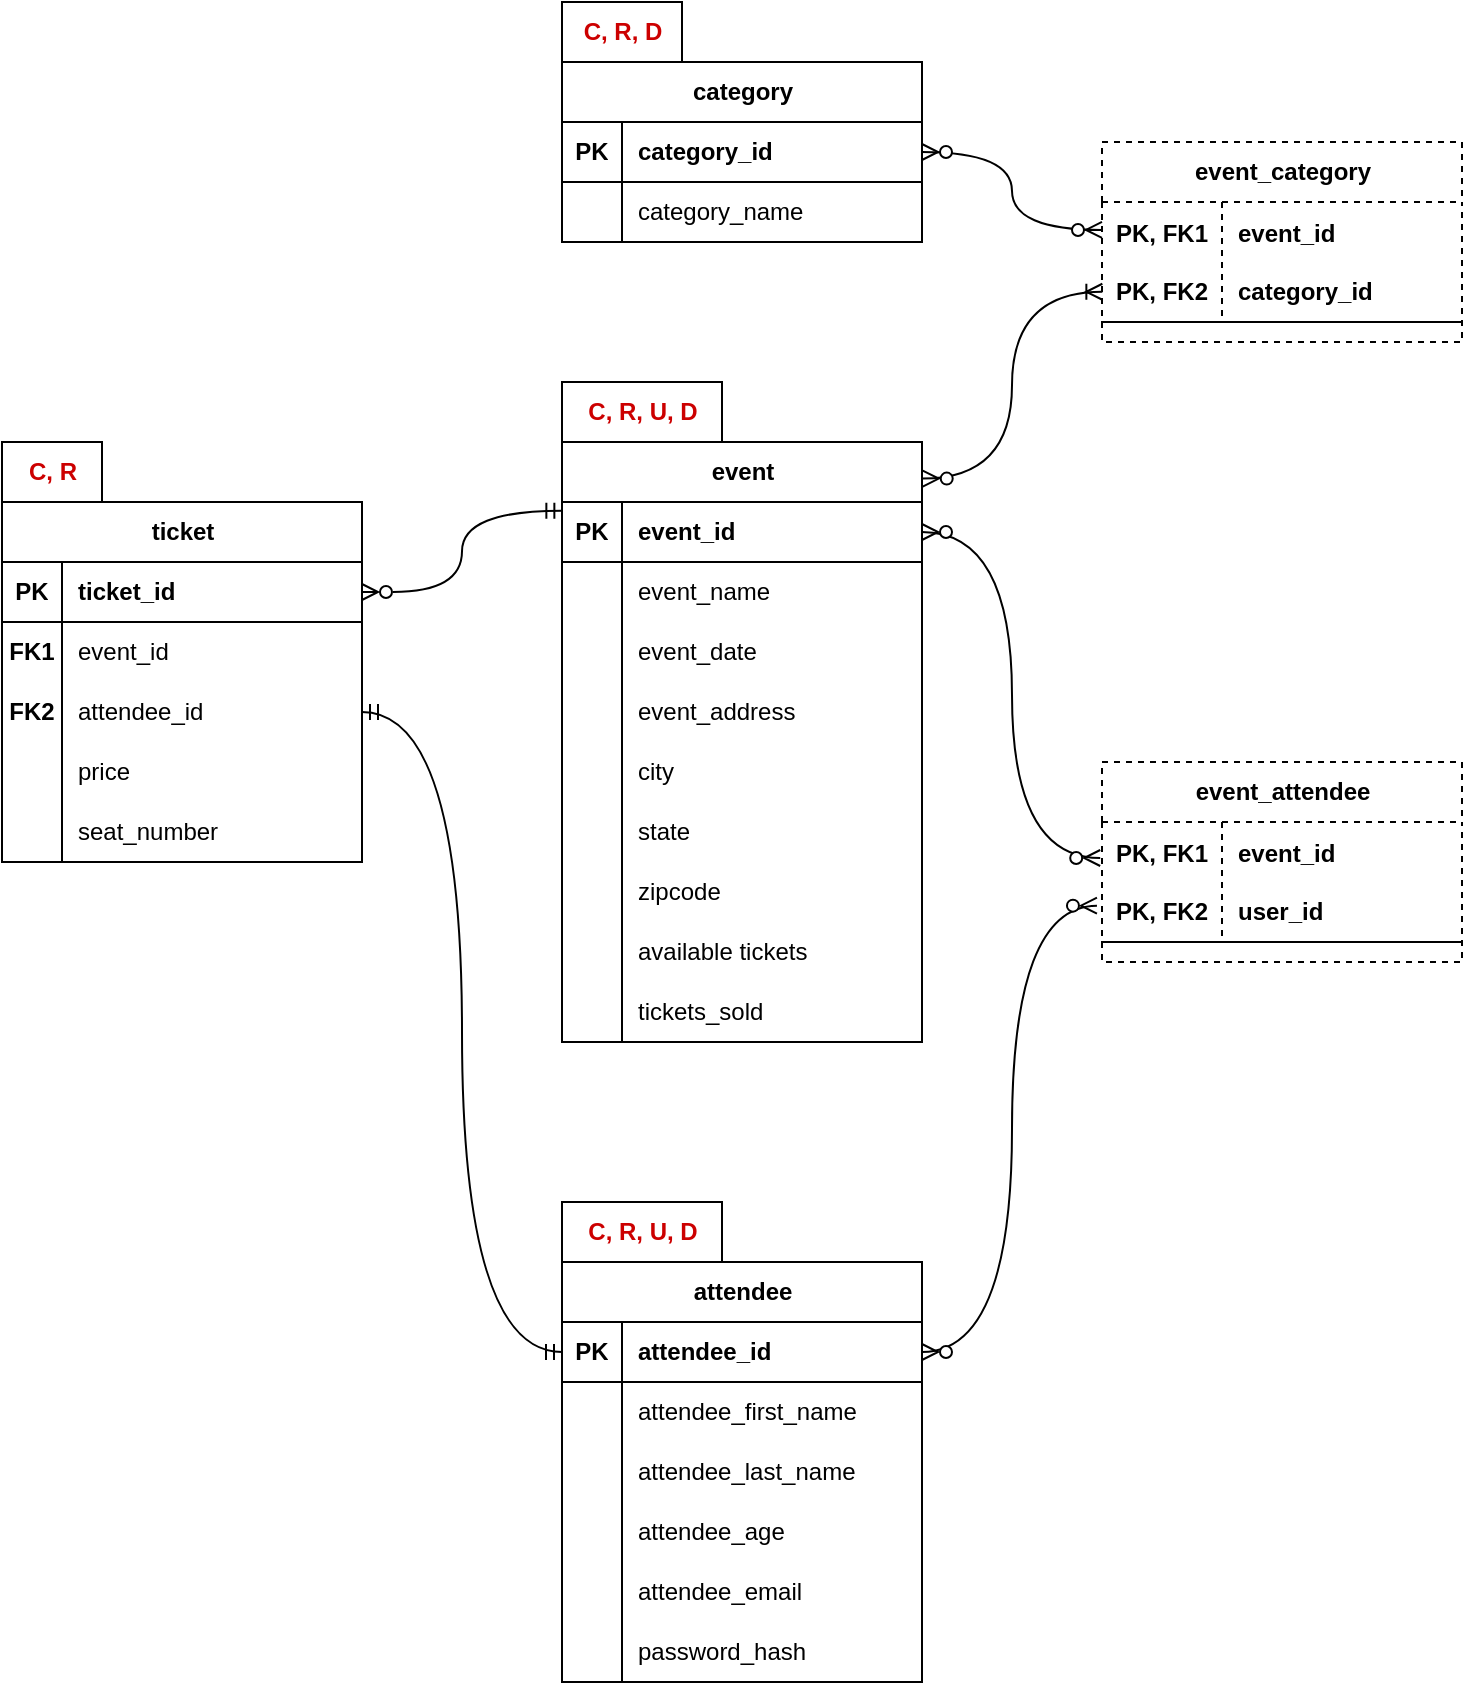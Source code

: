 <mxfile version="24.2.5" type="device">
  <diagram name="Page-1" id="_sUU2hOSWw0lNNko9wgR">
    <mxGraphModel dx="464" dy="392" grid="1" gridSize="10" guides="1" tooltips="1" connect="1" arrows="1" fold="1" page="1" pageScale="1" pageWidth="850" pageHeight="1100" math="0" shadow="0">
      <root>
        <mxCell id="0" />
        <mxCell id="1" parent="0" />
        <mxCell id="mpjZ_kRE_4n2Y4EayWiX-1" value="event" style="shape=table;startSize=30;container=1;collapsible=1;childLayout=tableLayout;fixedRows=1;rowLines=0;fontStyle=1;align=center;resizeLast=1;html=1;" parent="1" vertex="1">
          <mxGeometry x="360" y="270" width="180" height="300" as="geometry" />
        </mxCell>
        <mxCell id="mpjZ_kRE_4n2Y4EayWiX-2" value="" style="shape=tableRow;horizontal=0;startSize=0;swimlaneHead=0;swimlaneBody=0;fillColor=none;collapsible=0;dropTarget=0;points=[[0,0.5],[1,0.5]];portConstraint=eastwest;top=0;left=0;right=0;bottom=1;" parent="mpjZ_kRE_4n2Y4EayWiX-1" vertex="1">
          <mxGeometry y="30" width="180" height="30" as="geometry" />
        </mxCell>
        <mxCell id="mpjZ_kRE_4n2Y4EayWiX-3" value="PK" style="shape=partialRectangle;connectable=0;fillColor=none;top=0;left=0;bottom=0;right=0;fontStyle=1;overflow=hidden;whiteSpace=wrap;html=1;" parent="mpjZ_kRE_4n2Y4EayWiX-2" vertex="1">
          <mxGeometry width="30" height="30" as="geometry">
            <mxRectangle width="30" height="30" as="alternateBounds" />
          </mxGeometry>
        </mxCell>
        <mxCell id="mpjZ_kRE_4n2Y4EayWiX-4" value="event_id" style="shape=partialRectangle;connectable=0;fillColor=none;top=0;left=0;bottom=0;right=0;align=left;spacingLeft=6;fontStyle=1;overflow=hidden;whiteSpace=wrap;html=1;" parent="mpjZ_kRE_4n2Y4EayWiX-2" vertex="1">
          <mxGeometry x="30" width="150" height="30" as="geometry">
            <mxRectangle width="150" height="30" as="alternateBounds" />
          </mxGeometry>
        </mxCell>
        <mxCell id="mpjZ_kRE_4n2Y4EayWiX-5" value="" style="shape=tableRow;horizontal=0;startSize=0;swimlaneHead=0;swimlaneBody=0;fillColor=none;collapsible=0;dropTarget=0;points=[[0,0.5],[1,0.5]];portConstraint=eastwest;top=0;left=0;right=0;bottom=0;" parent="mpjZ_kRE_4n2Y4EayWiX-1" vertex="1">
          <mxGeometry y="60" width="180" height="30" as="geometry" />
        </mxCell>
        <mxCell id="mpjZ_kRE_4n2Y4EayWiX-6" value="" style="shape=partialRectangle;connectable=0;fillColor=none;top=0;left=0;bottom=0;right=0;editable=1;overflow=hidden;whiteSpace=wrap;html=1;" parent="mpjZ_kRE_4n2Y4EayWiX-5" vertex="1">
          <mxGeometry width="30" height="30" as="geometry">
            <mxRectangle width="30" height="30" as="alternateBounds" />
          </mxGeometry>
        </mxCell>
        <mxCell id="mpjZ_kRE_4n2Y4EayWiX-7" value="event_name" style="shape=partialRectangle;connectable=0;fillColor=none;top=0;left=0;bottom=0;right=0;align=left;spacingLeft=6;overflow=hidden;whiteSpace=wrap;html=1;" parent="mpjZ_kRE_4n2Y4EayWiX-5" vertex="1">
          <mxGeometry x="30" width="150" height="30" as="geometry">
            <mxRectangle width="150" height="30" as="alternateBounds" />
          </mxGeometry>
        </mxCell>
        <mxCell id="mpjZ_kRE_4n2Y4EayWiX-8" value="" style="shape=tableRow;horizontal=0;startSize=0;swimlaneHead=0;swimlaneBody=0;fillColor=none;collapsible=0;dropTarget=0;points=[[0,0.5],[1,0.5]];portConstraint=eastwest;top=0;left=0;right=0;bottom=0;" parent="mpjZ_kRE_4n2Y4EayWiX-1" vertex="1">
          <mxGeometry y="90" width="180" height="30" as="geometry" />
        </mxCell>
        <mxCell id="mpjZ_kRE_4n2Y4EayWiX-9" value="" style="shape=partialRectangle;connectable=0;fillColor=none;top=0;left=0;bottom=0;right=0;editable=1;overflow=hidden;whiteSpace=wrap;html=1;" parent="mpjZ_kRE_4n2Y4EayWiX-8" vertex="1">
          <mxGeometry width="30" height="30" as="geometry">
            <mxRectangle width="30" height="30" as="alternateBounds" />
          </mxGeometry>
        </mxCell>
        <mxCell id="mpjZ_kRE_4n2Y4EayWiX-10" value="event_date" style="shape=partialRectangle;connectable=0;fillColor=none;top=0;left=0;bottom=0;right=0;align=left;spacingLeft=6;overflow=hidden;whiteSpace=wrap;html=1;" parent="mpjZ_kRE_4n2Y4EayWiX-8" vertex="1">
          <mxGeometry x="30" width="150" height="30" as="geometry">
            <mxRectangle width="150" height="30" as="alternateBounds" />
          </mxGeometry>
        </mxCell>
        <mxCell id="mpjZ_kRE_4n2Y4EayWiX-11" value="" style="shape=tableRow;horizontal=0;startSize=0;swimlaneHead=0;swimlaneBody=0;fillColor=none;collapsible=0;dropTarget=0;points=[[0,0.5],[1,0.5]];portConstraint=eastwest;top=0;left=0;right=0;bottom=0;" parent="mpjZ_kRE_4n2Y4EayWiX-1" vertex="1">
          <mxGeometry y="120" width="180" height="30" as="geometry" />
        </mxCell>
        <mxCell id="mpjZ_kRE_4n2Y4EayWiX-12" value="" style="shape=partialRectangle;connectable=0;fillColor=none;top=0;left=0;bottom=0;right=0;editable=1;overflow=hidden;whiteSpace=wrap;html=1;" parent="mpjZ_kRE_4n2Y4EayWiX-11" vertex="1">
          <mxGeometry width="30" height="30" as="geometry">
            <mxRectangle width="30" height="30" as="alternateBounds" />
          </mxGeometry>
        </mxCell>
        <mxCell id="mpjZ_kRE_4n2Y4EayWiX-13" value="event_address" style="shape=partialRectangle;connectable=0;fillColor=none;top=0;left=0;bottom=0;right=0;align=left;spacingLeft=6;overflow=hidden;whiteSpace=wrap;html=1;" parent="mpjZ_kRE_4n2Y4EayWiX-11" vertex="1">
          <mxGeometry x="30" width="150" height="30" as="geometry">
            <mxRectangle width="150" height="30" as="alternateBounds" />
          </mxGeometry>
        </mxCell>
        <mxCell id="mpjZ_kRE_4n2Y4EayWiX-14" style="shape=tableRow;horizontal=0;startSize=0;swimlaneHead=0;swimlaneBody=0;fillColor=none;collapsible=0;dropTarget=0;points=[[0,0.5],[1,0.5]];portConstraint=eastwest;top=0;left=0;right=0;bottom=0;" parent="mpjZ_kRE_4n2Y4EayWiX-1" vertex="1">
          <mxGeometry y="150" width="180" height="30" as="geometry" />
        </mxCell>
        <mxCell id="mpjZ_kRE_4n2Y4EayWiX-15" style="shape=partialRectangle;connectable=0;fillColor=none;top=0;left=0;bottom=0;right=0;editable=1;overflow=hidden;whiteSpace=wrap;html=1;" parent="mpjZ_kRE_4n2Y4EayWiX-14" vertex="1">
          <mxGeometry width="30" height="30" as="geometry">
            <mxRectangle width="30" height="30" as="alternateBounds" />
          </mxGeometry>
        </mxCell>
        <mxCell id="mpjZ_kRE_4n2Y4EayWiX-16" value="city" style="shape=partialRectangle;connectable=0;fillColor=none;top=0;left=0;bottom=0;right=0;align=left;spacingLeft=6;overflow=hidden;whiteSpace=wrap;html=1;" parent="mpjZ_kRE_4n2Y4EayWiX-14" vertex="1">
          <mxGeometry x="30" width="150" height="30" as="geometry">
            <mxRectangle width="150" height="30" as="alternateBounds" />
          </mxGeometry>
        </mxCell>
        <mxCell id="mpjZ_kRE_4n2Y4EayWiX-17" style="shape=tableRow;horizontal=0;startSize=0;swimlaneHead=0;swimlaneBody=0;fillColor=none;collapsible=0;dropTarget=0;points=[[0,0.5],[1,0.5]];portConstraint=eastwest;top=0;left=0;right=0;bottom=0;" parent="mpjZ_kRE_4n2Y4EayWiX-1" vertex="1">
          <mxGeometry y="180" width="180" height="30" as="geometry" />
        </mxCell>
        <mxCell id="mpjZ_kRE_4n2Y4EayWiX-18" style="shape=partialRectangle;connectable=0;fillColor=none;top=0;left=0;bottom=0;right=0;editable=1;overflow=hidden;whiteSpace=wrap;html=1;" parent="mpjZ_kRE_4n2Y4EayWiX-17" vertex="1">
          <mxGeometry width="30" height="30" as="geometry">
            <mxRectangle width="30" height="30" as="alternateBounds" />
          </mxGeometry>
        </mxCell>
        <mxCell id="mpjZ_kRE_4n2Y4EayWiX-19" value="state" style="shape=partialRectangle;connectable=0;fillColor=none;top=0;left=0;bottom=0;right=0;align=left;spacingLeft=6;overflow=hidden;whiteSpace=wrap;html=1;" parent="mpjZ_kRE_4n2Y4EayWiX-17" vertex="1">
          <mxGeometry x="30" width="150" height="30" as="geometry">
            <mxRectangle width="150" height="30" as="alternateBounds" />
          </mxGeometry>
        </mxCell>
        <mxCell id="mpjZ_kRE_4n2Y4EayWiX-20" style="shape=tableRow;horizontal=0;startSize=0;swimlaneHead=0;swimlaneBody=0;fillColor=none;collapsible=0;dropTarget=0;points=[[0,0.5],[1,0.5]];portConstraint=eastwest;top=0;left=0;right=0;bottom=0;" parent="mpjZ_kRE_4n2Y4EayWiX-1" vertex="1">
          <mxGeometry y="210" width="180" height="30" as="geometry" />
        </mxCell>
        <mxCell id="mpjZ_kRE_4n2Y4EayWiX-21" style="shape=partialRectangle;connectable=0;fillColor=none;top=0;left=0;bottom=0;right=0;editable=1;overflow=hidden;whiteSpace=wrap;html=1;" parent="mpjZ_kRE_4n2Y4EayWiX-20" vertex="1">
          <mxGeometry width="30" height="30" as="geometry">
            <mxRectangle width="30" height="30" as="alternateBounds" />
          </mxGeometry>
        </mxCell>
        <mxCell id="mpjZ_kRE_4n2Y4EayWiX-22" value="zipcode" style="shape=partialRectangle;connectable=0;fillColor=none;top=0;left=0;bottom=0;right=0;align=left;spacingLeft=6;overflow=hidden;whiteSpace=wrap;html=1;" parent="mpjZ_kRE_4n2Y4EayWiX-20" vertex="1">
          <mxGeometry x="30" width="150" height="30" as="geometry">
            <mxRectangle width="150" height="30" as="alternateBounds" />
          </mxGeometry>
        </mxCell>
        <mxCell id="mpjZ_kRE_4n2Y4EayWiX-23" style="shape=tableRow;horizontal=0;startSize=0;swimlaneHead=0;swimlaneBody=0;fillColor=none;collapsible=0;dropTarget=0;points=[[0,0.5],[1,0.5]];portConstraint=eastwest;top=0;left=0;right=0;bottom=0;" parent="mpjZ_kRE_4n2Y4EayWiX-1" vertex="1">
          <mxGeometry y="240" width="180" height="30" as="geometry" />
        </mxCell>
        <mxCell id="mpjZ_kRE_4n2Y4EayWiX-24" style="shape=partialRectangle;connectable=0;fillColor=none;top=0;left=0;bottom=0;right=0;editable=1;overflow=hidden;whiteSpace=wrap;html=1;" parent="mpjZ_kRE_4n2Y4EayWiX-23" vertex="1">
          <mxGeometry width="30" height="30" as="geometry">
            <mxRectangle width="30" height="30" as="alternateBounds" />
          </mxGeometry>
        </mxCell>
        <mxCell id="mpjZ_kRE_4n2Y4EayWiX-25" value="available tickets" style="shape=partialRectangle;connectable=0;fillColor=none;top=0;left=0;bottom=0;right=0;align=left;spacingLeft=6;overflow=hidden;whiteSpace=wrap;html=1;" parent="mpjZ_kRE_4n2Y4EayWiX-23" vertex="1">
          <mxGeometry x="30" width="150" height="30" as="geometry">
            <mxRectangle width="150" height="30" as="alternateBounds" />
          </mxGeometry>
        </mxCell>
        <mxCell id="mpjZ_kRE_4n2Y4EayWiX-26" style="shape=tableRow;horizontal=0;startSize=0;swimlaneHead=0;swimlaneBody=0;fillColor=none;collapsible=0;dropTarget=0;points=[[0,0.5],[1,0.5]];portConstraint=eastwest;top=0;left=0;right=0;bottom=0;" parent="mpjZ_kRE_4n2Y4EayWiX-1" vertex="1">
          <mxGeometry y="270" width="180" height="30" as="geometry" />
        </mxCell>
        <mxCell id="mpjZ_kRE_4n2Y4EayWiX-27" style="shape=partialRectangle;connectable=0;fillColor=none;top=0;left=0;bottom=0;right=0;editable=1;overflow=hidden;whiteSpace=wrap;html=1;" parent="mpjZ_kRE_4n2Y4EayWiX-26" vertex="1">
          <mxGeometry width="30" height="30" as="geometry">
            <mxRectangle width="30" height="30" as="alternateBounds" />
          </mxGeometry>
        </mxCell>
        <mxCell id="mpjZ_kRE_4n2Y4EayWiX-28" value="tickets_sold" style="shape=partialRectangle;connectable=0;fillColor=none;top=0;left=0;bottom=0;right=0;align=left;spacingLeft=6;overflow=hidden;whiteSpace=wrap;html=1;" parent="mpjZ_kRE_4n2Y4EayWiX-26" vertex="1">
          <mxGeometry x="30" width="150" height="30" as="geometry">
            <mxRectangle width="150" height="30" as="alternateBounds" />
          </mxGeometry>
        </mxCell>
        <mxCell id="mpjZ_kRE_4n2Y4EayWiX-29" value="attendee" style="shape=table;startSize=30;container=1;collapsible=1;childLayout=tableLayout;fixedRows=1;rowLines=0;fontStyle=1;align=center;resizeLast=1;html=1;" parent="1" vertex="1">
          <mxGeometry x="360" y="680" width="180" height="210" as="geometry" />
        </mxCell>
        <mxCell id="mpjZ_kRE_4n2Y4EayWiX-30" value="" style="shape=tableRow;horizontal=0;startSize=0;swimlaneHead=0;swimlaneBody=0;fillColor=none;collapsible=0;dropTarget=0;points=[[0,0.5],[1,0.5]];portConstraint=eastwest;top=0;left=0;right=0;bottom=1;" parent="mpjZ_kRE_4n2Y4EayWiX-29" vertex="1">
          <mxGeometry y="30" width="180" height="30" as="geometry" />
        </mxCell>
        <mxCell id="mpjZ_kRE_4n2Y4EayWiX-31" value="PK" style="shape=partialRectangle;connectable=0;fillColor=none;top=0;left=0;bottom=0;right=0;fontStyle=1;overflow=hidden;whiteSpace=wrap;html=1;" parent="mpjZ_kRE_4n2Y4EayWiX-30" vertex="1">
          <mxGeometry width="30" height="30" as="geometry">
            <mxRectangle width="30" height="30" as="alternateBounds" />
          </mxGeometry>
        </mxCell>
        <mxCell id="mpjZ_kRE_4n2Y4EayWiX-32" value="attendee_id" style="shape=partialRectangle;connectable=0;fillColor=none;top=0;left=0;bottom=0;right=0;align=left;spacingLeft=6;fontStyle=1;overflow=hidden;whiteSpace=wrap;html=1;" parent="mpjZ_kRE_4n2Y4EayWiX-30" vertex="1">
          <mxGeometry x="30" width="150" height="30" as="geometry">
            <mxRectangle width="150" height="30" as="alternateBounds" />
          </mxGeometry>
        </mxCell>
        <mxCell id="mpjZ_kRE_4n2Y4EayWiX-33" value="" style="shape=tableRow;horizontal=0;startSize=0;swimlaneHead=0;swimlaneBody=0;fillColor=none;collapsible=0;dropTarget=0;points=[[0,0.5],[1,0.5]];portConstraint=eastwest;top=0;left=0;right=0;bottom=0;" parent="mpjZ_kRE_4n2Y4EayWiX-29" vertex="1">
          <mxGeometry y="60" width="180" height="30" as="geometry" />
        </mxCell>
        <mxCell id="mpjZ_kRE_4n2Y4EayWiX-34" value="" style="shape=partialRectangle;connectable=0;fillColor=none;top=0;left=0;bottom=0;right=0;editable=1;overflow=hidden;whiteSpace=wrap;html=1;" parent="mpjZ_kRE_4n2Y4EayWiX-33" vertex="1">
          <mxGeometry width="30" height="30" as="geometry">
            <mxRectangle width="30" height="30" as="alternateBounds" />
          </mxGeometry>
        </mxCell>
        <mxCell id="mpjZ_kRE_4n2Y4EayWiX-35" value="attendee_first_name" style="shape=partialRectangle;connectable=0;fillColor=none;top=0;left=0;bottom=0;right=0;align=left;spacingLeft=6;overflow=hidden;whiteSpace=wrap;html=1;" parent="mpjZ_kRE_4n2Y4EayWiX-33" vertex="1">
          <mxGeometry x="30" width="150" height="30" as="geometry">
            <mxRectangle width="150" height="30" as="alternateBounds" />
          </mxGeometry>
        </mxCell>
        <mxCell id="mpjZ_kRE_4n2Y4EayWiX-36" value="" style="shape=tableRow;horizontal=0;startSize=0;swimlaneHead=0;swimlaneBody=0;fillColor=none;collapsible=0;dropTarget=0;points=[[0,0.5],[1,0.5]];portConstraint=eastwest;top=0;left=0;right=0;bottom=0;" parent="mpjZ_kRE_4n2Y4EayWiX-29" vertex="1">
          <mxGeometry y="90" width="180" height="30" as="geometry" />
        </mxCell>
        <mxCell id="mpjZ_kRE_4n2Y4EayWiX-37" value="" style="shape=partialRectangle;connectable=0;fillColor=none;top=0;left=0;bottom=0;right=0;editable=1;overflow=hidden;whiteSpace=wrap;html=1;" parent="mpjZ_kRE_4n2Y4EayWiX-36" vertex="1">
          <mxGeometry width="30" height="30" as="geometry">
            <mxRectangle width="30" height="30" as="alternateBounds" />
          </mxGeometry>
        </mxCell>
        <mxCell id="mpjZ_kRE_4n2Y4EayWiX-38" value="attendee_last_name" style="shape=partialRectangle;connectable=0;fillColor=none;top=0;left=0;bottom=0;right=0;align=left;spacingLeft=6;overflow=hidden;whiteSpace=wrap;html=1;" parent="mpjZ_kRE_4n2Y4EayWiX-36" vertex="1">
          <mxGeometry x="30" width="150" height="30" as="geometry">
            <mxRectangle width="150" height="30" as="alternateBounds" />
          </mxGeometry>
        </mxCell>
        <mxCell id="mpjZ_kRE_4n2Y4EayWiX-39" value="" style="shape=tableRow;horizontal=0;startSize=0;swimlaneHead=0;swimlaneBody=0;fillColor=none;collapsible=0;dropTarget=0;points=[[0,0.5],[1,0.5]];portConstraint=eastwest;top=0;left=0;right=0;bottom=0;" parent="mpjZ_kRE_4n2Y4EayWiX-29" vertex="1">
          <mxGeometry y="120" width="180" height="30" as="geometry" />
        </mxCell>
        <mxCell id="mpjZ_kRE_4n2Y4EayWiX-40" value="" style="shape=partialRectangle;connectable=0;fillColor=none;top=0;left=0;bottom=0;right=0;editable=1;overflow=hidden;whiteSpace=wrap;html=1;" parent="mpjZ_kRE_4n2Y4EayWiX-39" vertex="1">
          <mxGeometry width="30" height="30" as="geometry">
            <mxRectangle width="30" height="30" as="alternateBounds" />
          </mxGeometry>
        </mxCell>
        <mxCell id="mpjZ_kRE_4n2Y4EayWiX-41" value="attendee_age" style="shape=partialRectangle;connectable=0;fillColor=none;top=0;left=0;bottom=0;right=0;align=left;spacingLeft=6;overflow=hidden;whiteSpace=wrap;html=1;" parent="mpjZ_kRE_4n2Y4EayWiX-39" vertex="1">
          <mxGeometry x="30" width="150" height="30" as="geometry">
            <mxRectangle width="150" height="30" as="alternateBounds" />
          </mxGeometry>
        </mxCell>
        <mxCell id="mpjZ_kRE_4n2Y4EayWiX-42" value="" style="shape=tableRow;horizontal=0;startSize=0;swimlaneHead=0;swimlaneBody=0;fillColor=none;collapsible=0;dropTarget=0;points=[[0,0.5],[1,0.5]];portConstraint=eastwest;top=0;left=0;right=0;bottom=0;" parent="mpjZ_kRE_4n2Y4EayWiX-29" vertex="1">
          <mxGeometry y="150" width="180" height="30" as="geometry" />
        </mxCell>
        <mxCell id="mpjZ_kRE_4n2Y4EayWiX-43" value="" style="shape=partialRectangle;connectable=0;fillColor=none;top=0;left=0;bottom=0;right=0;editable=1;overflow=hidden;whiteSpace=wrap;html=1;" parent="mpjZ_kRE_4n2Y4EayWiX-42" vertex="1">
          <mxGeometry width="30" height="30" as="geometry">
            <mxRectangle width="30" height="30" as="alternateBounds" />
          </mxGeometry>
        </mxCell>
        <mxCell id="mpjZ_kRE_4n2Y4EayWiX-44" value="attendee_email" style="shape=partialRectangle;connectable=0;fillColor=none;top=0;left=0;bottom=0;right=0;align=left;spacingLeft=6;overflow=hidden;whiteSpace=wrap;html=1;" parent="mpjZ_kRE_4n2Y4EayWiX-42" vertex="1">
          <mxGeometry x="30" width="150" height="30" as="geometry">
            <mxRectangle width="150" height="30" as="alternateBounds" />
          </mxGeometry>
        </mxCell>
        <mxCell id="mpjZ_kRE_4n2Y4EayWiX-45" style="shape=tableRow;horizontal=0;startSize=0;swimlaneHead=0;swimlaneBody=0;fillColor=none;collapsible=0;dropTarget=0;points=[[0,0.5],[1,0.5]];portConstraint=eastwest;top=0;left=0;right=0;bottom=0;" parent="mpjZ_kRE_4n2Y4EayWiX-29" vertex="1">
          <mxGeometry y="180" width="180" height="30" as="geometry" />
        </mxCell>
        <mxCell id="mpjZ_kRE_4n2Y4EayWiX-46" style="shape=partialRectangle;connectable=0;fillColor=none;top=0;left=0;bottom=0;right=0;editable=1;overflow=hidden;whiteSpace=wrap;html=1;" parent="mpjZ_kRE_4n2Y4EayWiX-45" vertex="1">
          <mxGeometry width="30" height="30" as="geometry">
            <mxRectangle width="30" height="30" as="alternateBounds" />
          </mxGeometry>
        </mxCell>
        <mxCell id="mpjZ_kRE_4n2Y4EayWiX-47" value="password_hash" style="shape=partialRectangle;connectable=0;fillColor=none;top=0;left=0;bottom=0;right=0;align=left;spacingLeft=6;overflow=hidden;whiteSpace=wrap;html=1;" parent="mpjZ_kRE_4n2Y4EayWiX-45" vertex="1">
          <mxGeometry x="30" width="150" height="30" as="geometry">
            <mxRectangle width="150" height="30" as="alternateBounds" />
          </mxGeometry>
        </mxCell>
        <mxCell id="mpjZ_kRE_4n2Y4EayWiX-48" value="ticket" style="shape=table;startSize=30;container=1;collapsible=1;childLayout=tableLayout;fixedRows=1;rowLines=0;fontStyle=1;align=center;resizeLast=1;html=1;" parent="1" vertex="1">
          <mxGeometry x="80" y="300" width="180" height="180" as="geometry" />
        </mxCell>
        <mxCell id="mpjZ_kRE_4n2Y4EayWiX-49" value="" style="shape=tableRow;horizontal=0;startSize=0;swimlaneHead=0;swimlaneBody=0;fillColor=none;collapsible=0;dropTarget=0;points=[[0,0.5],[1,0.5]];portConstraint=eastwest;top=0;left=0;right=0;bottom=1;" parent="mpjZ_kRE_4n2Y4EayWiX-48" vertex="1">
          <mxGeometry y="30" width="180" height="30" as="geometry" />
        </mxCell>
        <mxCell id="mpjZ_kRE_4n2Y4EayWiX-50" value="PK" style="shape=partialRectangle;connectable=0;fillColor=none;top=0;left=0;bottom=0;right=0;fontStyle=1;overflow=hidden;whiteSpace=wrap;html=1;" parent="mpjZ_kRE_4n2Y4EayWiX-49" vertex="1">
          <mxGeometry width="30" height="30" as="geometry">
            <mxRectangle width="30" height="30" as="alternateBounds" />
          </mxGeometry>
        </mxCell>
        <mxCell id="mpjZ_kRE_4n2Y4EayWiX-51" value="ticket_id" style="shape=partialRectangle;connectable=0;fillColor=none;top=0;left=0;bottom=0;right=0;align=left;spacingLeft=6;fontStyle=1;overflow=hidden;whiteSpace=wrap;html=1;" parent="mpjZ_kRE_4n2Y4EayWiX-49" vertex="1">
          <mxGeometry x="30" width="150" height="30" as="geometry">
            <mxRectangle width="150" height="30" as="alternateBounds" />
          </mxGeometry>
        </mxCell>
        <mxCell id="mpjZ_kRE_4n2Y4EayWiX-52" value="" style="shape=tableRow;horizontal=0;startSize=0;swimlaneHead=0;swimlaneBody=0;fillColor=none;collapsible=0;dropTarget=0;points=[[0,0.5],[1,0.5]];portConstraint=eastwest;top=0;left=0;right=0;bottom=0;" parent="mpjZ_kRE_4n2Y4EayWiX-48" vertex="1">
          <mxGeometry y="60" width="180" height="30" as="geometry" />
        </mxCell>
        <mxCell id="mpjZ_kRE_4n2Y4EayWiX-53" value="&lt;b&gt;FK1&lt;/b&gt;" style="shape=partialRectangle;connectable=0;fillColor=none;top=0;left=0;bottom=0;right=0;editable=1;overflow=hidden;whiteSpace=wrap;html=1;" parent="mpjZ_kRE_4n2Y4EayWiX-52" vertex="1">
          <mxGeometry width="30" height="30" as="geometry">
            <mxRectangle width="30" height="30" as="alternateBounds" />
          </mxGeometry>
        </mxCell>
        <mxCell id="mpjZ_kRE_4n2Y4EayWiX-54" value="event_id" style="shape=partialRectangle;connectable=0;fillColor=none;top=0;left=0;bottom=0;right=0;align=left;spacingLeft=6;overflow=hidden;whiteSpace=wrap;html=1;" parent="mpjZ_kRE_4n2Y4EayWiX-52" vertex="1">
          <mxGeometry x="30" width="150" height="30" as="geometry">
            <mxRectangle width="150" height="30" as="alternateBounds" />
          </mxGeometry>
        </mxCell>
        <mxCell id="mpjZ_kRE_4n2Y4EayWiX-55" value="" style="shape=tableRow;horizontal=0;startSize=0;swimlaneHead=0;swimlaneBody=0;fillColor=none;collapsible=0;dropTarget=0;points=[[0,0.5],[1,0.5]];portConstraint=eastwest;top=0;left=0;right=0;bottom=0;" parent="mpjZ_kRE_4n2Y4EayWiX-48" vertex="1">
          <mxGeometry y="90" width="180" height="30" as="geometry" />
        </mxCell>
        <mxCell id="mpjZ_kRE_4n2Y4EayWiX-56" value="&lt;b&gt;FK2&lt;/b&gt;" style="shape=partialRectangle;connectable=0;fillColor=none;top=0;left=0;bottom=0;right=0;editable=1;overflow=hidden;whiteSpace=wrap;html=1;" parent="mpjZ_kRE_4n2Y4EayWiX-55" vertex="1">
          <mxGeometry width="30" height="30" as="geometry">
            <mxRectangle width="30" height="30" as="alternateBounds" />
          </mxGeometry>
        </mxCell>
        <mxCell id="mpjZ_kRE_4n2Y4EayWiX-57" value="attendee_id" style="shape=partialRectangle;connectable=0;fillColor=none;top=0;left=0;bottom=0;right=0;align=left;spacingLeft=6;overflow=hidden;whiteSpace=wrap;html=1;" parent="mpjZ_kRE_4n2Y4EayWiX-55" vertex="1">
          <mxGeometry x="30" width="150" height="30" as="geometry">
            <mxRectangle width="150" height="30" as="alternateBounds" />
          </mxGeometry>
        </mxCell>
        <mxCell id="mpjZ_kRE_4n2Y4EayWiX-58" style="shape=tableRow;horizontal=0;startSize=0;swimlaneHead=0;swimlaneBody=0;fillColor=none;collapsible=0;dropTarget=0;points=[[0,0.5],[1,0.5]];portConstraint=eastwest;top=0;left=0;right=0;bottom=0;" parent="mpjZ_kRE_4n2Y4EayWiX-48" vertex="1">
          <mxGeometry y="120" width="180" height="30" as="geometry" />
        </mxCell>
        <mxCell id="mpjZ_kRE_4n2Y4EayWiX-59" style="shape=partialRectangle;connectable=0;fillColor=none;top=0;left=0;bottom=0;right=0;editable=1;overflow=hidden;whiteSpace=wrap;html=1;" parent="mpjZ_kRE_4n2Y4EayWiX-58" vertex="1">
          <mxGeometry width="30" height="30" as="geometry">
            <mxRectangle width="30" height="30" as="alternateBounds" />
          </mxGeometry>
        </mxCell>
        <mxCell id="mpjZ_kRE_4n2Y4EayWiX-60" value="price" style="shape=partialRectangle;connectable=0;fillColor=none;top=0;left=0;bottom=0;right=0;align=left;spacingLeft=6;overflow=hidden;whiteSpace=wrap;html=1;" parent="mpjZ_kRE_4n2Y4EayWiX-58" vertex="1">
          <mxGeometry x="30" width="150" height="30" as="geometry">
            <mxRectangle width="150" height="30" as="alternateBounds" />
          </mxGeometry>
        </mxCell>
        <mxCell id="mpjZ_kRE_4n2Y4EayWiX-61" style="shape=tableRow;horizontal=0;startSize=0;swimlaneHead=0;swimlaneBody=0;fillColor=none;collapsible=0;dropTarget=0;points=[[0,0.5],[1,0.5]];portConstraint=eastwest;top=0;left=0;right=0;bottom=0;" parent="mpjZ_kRE_4n2Y4EayWiX-48" vertex="1">
          <mxGeometry y="150" width="180" height="30" as="geometry" />
        </mxCell>
        <mxCell id="mpjZ_kRE_4n2Y4EayWiX-62" style="shape=partialRectangle;connectable=0;fillColor=none;top=0;left=0;bottom=0;right=0;editable=1;overflow=hidden;whiteSpace=wrap;html=1;" parent="mpjZ_kRE_4n2Y4EayWiX-61" vertex="1">
          <mxGeometry width="30" height="30" as="geometry">
            <mxRectangle width="30" height="30" as="alternateBounds" />
          </mxGeometry>
        </mxCell>
        <mxCell id="mpjZ_kRE_4n2Y4EayWiX-63" value="seat_number" style="shape=partialRectangle;connectable=0;fillColor=none;top=0;left=0;bottom=0;right=0;align=left;spacingLeft=6;overflow=hidden;whiteSpace=wrap;html=1;" parent="mpjZ_kRE_4n2Y4EayWiX-61" vertex="1">
          <mxGeometry x="30" width="150" height="30" as="geometry">
            <mxRectangle width="150" height="30" as="alternateBounds" />
          </mxGeometry>
        </mxCell>
        <mxCell id="mpjZ_kRE_4n2Y4EayWiX-64" value="event_attendee" style="shape=table;startSize=30;container=1;collapsible=1;childLayout=tableLayout;fixedRows=1;rowLines=0;fontStyle=1;align=center;resizeLast=1;html=1;dashed=1;" parent="1" vertex="1">
          <mxGeometry x="630" y="430" width="180" height="100" as="geometry" />
        </mxCell>
        <mxCell id="mpjZ_kRE_4n2Y4EayWiX-65" value="" style="shape=tableRow;horizontal=0;startSize=0;swimlaneHead=0;swimlaneBody=0;fillColor=none;collapsible=0;dropTarget=0;points=[[0,0.5],[1,0.5]];portConstraint=eastwest;top=0;left=0;right=0;bottom=1;" parent="mpjZ_kRE_4n2Y4EayWiX-64" vertex="1">
          <mxGeometry y="30" width="180" height="60" as="geometry" />
        </mxCell>
        <mxCell id="mpjZ_kRE_4n2Y4EayWiX-66" value="PK, FK1&lt;div&gt;&lt;br&gt;&lt;/div&gt;&lt;div&gt;PK, FK2&lt;/div&gt;" style="shape=partialRectangle;connectable=0;fillColor=none;top=0;left=0;bottom=0;right=0;fontStyle=1;overflow=hidden;whiteSpace=wrap;html=1;" parent="mpjZ_kRE_4n2Y4EayWiX-65" vertex="1">
          <mxGeometry width="60" height="60" as="geometry">
            <mxRectangle width="60" height="60" as="alternateBounds" />
          </mxGeometry>
        </mxCell>
        <mxCell id="mpjZ_kRE_4n2Y4EayWiX-67" value="event_id&lt;div&gt;&lt;br&gt;&lt;/div&gt;&lt;div&gt;user_id&lt;/div&gt;" style="shape=partialRectangle;connectable=0;fillColor=none;top=0;left=0;bottom=0;right=0;align=left;spacingLeft=6;fontStyle=1;overflow=hidden;whiteSpace=wrap;html=1;" parent="mpjZ_kRE_4n2Y4EayWiX-65" vertex="1">
          <mxGeometry x="60" width="120" height="60" as="geometry">
            <mxRectangle width="120" height="60" as="alternateBounds" />
          </mxGeometry>
        </mxCell>
        <mxCell id="mpjZ_kRE_4n2Y4EayWiX-68" value="" style="edgeStyle=orthogonalEdgeStyle;fontSize=12;html=1;endArrow=ERmandOne;startArrow=ERzeroToMany;rounded=0;exitX=1;exitY=0.5;exitDx=0;exitDy=0;entryX=0.001;entryY=0.144;entryDx=0;entryDy=0;curved=1;entryPerimeter=0;startFill=0;endFill=0;" parent="1" source="mpjZ_kRE_4n2Y4EayWiX-49" target="mpjZ_kRE_4n2Y4EayWiX-2" edge="1">
          <mxGeometry width="100" height="100" relative="1" as="geometry">
            <mxPoint x="360" y="390" as="sourcePoint" />
            <mxPoint x="460" y="290" as="targetPoint" />
          </mxGeometry>
        </mxCell>
        <mxCell id="mpjZ_kRE_4n2Y4EayWiX-69" value="" style="edgeStyle=orthogonalEdgeStyle;fontSize=12;html=1;endArrow=ERzeroToMany;endFill=1;startArrow=ERzeroToMany;rounded=0;exitX=1;exitY=0.5;exitDx=0;exitDy=0;entryX=-0.005;entryY=0.3;entryDx=0;entryDy=0;entryPerimeter=0;curved=1;" parent="1" source="mpjZ_kRE_4n2Y4EayWiX-2" target="mpjZ_kRE_4n2Y4EayWiX-65" edge="1">
          <mxGeometry width="100" height="100" relative="1" as="geometry">
            <mxPoint x="530" y="460" as="sourcePoint" />
            <mxPoint x="630" y="360" as="targetPoint" />
          </mxGeometry>
        </mxCell>
        <mxCell id="mpjZ_kRE_4n2Y4EayWiX-70" value="" style="edgeStyle=orthogonalEdgeStyle;fontSize=12;html=1;endArrow=ERzeroToMany;endFill=1;startArrow=ERzeroToMany;rounded=0;entryX=-0.014;entryY=0.697;entryDx=0;entryDy=0;entryPerimeter=0;exitX=1;exitY=0.5;exitDx=0;exitDy=0;curved=1;" parent="1" source="mpjZ_kRE_4n2Y4EayWiX-30" target="mpjZ_kRE_4n2Y4EayWiX-65" edge="1">
          <mxGeometry width="100" height="100" relative="1" as="geometry">
            <mxPoint x="530" y="460" as="sourcePoint" />
            <mxPoint x="630" y="360" as="targetPoint" />
          </mxGeometry>
        </mxCell>
        <mxCell id="mpjZ_kRE_4n2Y4EayWiX-71" value="category" style="shape=table;startSize=30;container=1;collapsible=1;childLayout=tableLayout;fixedRows=1;rowLines=0;fontStyle=1;align=center;resizeLast=1;html=1;" parent="1" vertex="1">
          <mxGeometry x="360" y="80" width="180" height="90" as="geometry" />
        </mxCell>
        <mxCell id="mpjZ_kRE_4n2Y4EayWiX-72" value="" style="shape=tableRow;horizontal=0;startSize=0;swimlaneHead=0;swimlaneBody=0;fillColor=none;collapsible=0;dropTarget=0;points=[[0,0.5],[1,0.5]];portConstraint=eastwest;top=0;left=0;right=0;bottom=1;" parent="mpjZ_kRE_4n2Y4EayWiX-71" vertex="1">
          <mxGeometry y="30" width="180" height="30" as="geometry" />
        </mxCell>
        <mxCell id="mpjZ_kRE_4n2Y4EayWiX-73" value="PK" style="shape=partialRectangle;connectable=0;fillColor=none;top=0;left=0;bottom=0;right=0;fontStyle=1;overflow=hidden;whiteSpace=wrap;html=1;" parent="mpjZ_kRE_4n2Y4EayWiX-72" vertex="1">
          <mxGeometry width="30" height="30" as="geometry">
            <mxRectangle width="30" height="30" as="alternateBounds" />
          </mxGeometry>
        </mxCell>
        <mxCell id="mpjZ_kRE_4n2Y4EayWiX-74" value="category_id" style="shape=partialRectangle;connectable=0;fillColor=none;top=0;left=0;bottom=0;right=0;align=left;spacingLeft=6;fontStyle=1;overflow=hidden;whiteSpace=wrap;html=1;" parent="mpjZ_kRE_4n2Y4EayWiX-72" vertex="1">
          <mxGeometry x="30" width="150" height="30" as="geometry">
            <mxRectangle width="150" height="30" as="alternateBounds" />
          </mxGeometry>
        </mxCell>
        <mxCell id="mpjZ_kRE_4n2Y4EayWiX-75" value="" style="shape=tableRow;horizontal=0;startSize=0;swimlaneHead=0;swimlaneBody=0;fillColor=none;collapsible=0;dropTarget=0;points=[[0,0.5],[1,0.5]];portConstraint=eastwest;top=0;left=0;right=0;bottom=0;" parent="mpjZ_kRE_4n2Y4EayWiX-71" vertex="1">
          <mxGeometry y="60" width="180" height="30" as="geometry" />
        </mxCell>
        <mxCell id="mpjZ_kRE_4n2Y4EayWiX-76" value="" style="shape=partialRectangle;connectable=0;fillColor=none;top=0;left=0;bottom=0;right=0;editable=1;overflow=hidden;whiteSpace=wrap;html=1;" parent="mpjZ_kRE_4n2Y4EayWiX-75" vertex="1">
          <mxGeometry width="30" height="30" as="geometry">
            <mxRectangle width="30" height="30" as="alternateBounds" />
          </mxGeometry>
        </mxCell>
        <mxCell id="mpjZ_kRE_4n2Y4EayWiX-77" value="category_name" style="shape=partialRectangle;connectable=0;fillColor=none;top=0;left=0;bottom=0;right=0;align=left;spacingLeft=6;overflow=hidden;whiteSpace=wrap;html=1;" parent="mpjZ_kRE_4n2Y4EayWiX-75" vertex="1">
          <mxGeometry x="30" width="150" height="30" as="geometry">
            <mxRectangle width="150" height="30" as="alternateBounds" />
          </mxGeometry>
        </mxCell>
        <mxCell id="mpjZ_kRE_4n2Y4EayWiX-78" value="event_category" style="shape=table;startSize=30;container=1;collapsible=1;childLayout=tableLayout;fixedRows=1;rowLines=0;fontStyle=1;align=center;resizeLast=1;html=1;dashed=1;" parent="1" vertex="1">
          <mxGeometry x="630" y="120" width="180" height="100" as="geometry" />
        </mxCell>
        <mxCell id="mpjZ_kRE_4n2Y4EayWiX-79" value="" style="shape=tableRow;horizontal=0;startSize=0;swimlaneHead=0;swimlaneBody=0;fillColor=none;collapsible=0;dropTarget=0;points=[[0,0.5],[1,0.5]];portConstraint=eastwest;top=0;left=0;right=0;bottom=1;" parent="mpjZ_kRE_4n2Y4EayWiX-78" vertex="1">
          <mxGeometry y="30" width="180" height="60" as="geometry" />
        </mxCell>
        <mxCell id="mpjZ_kRE_4n2Y4EayWiX-80" value="PK, FK1&lt;div&gt;&lt;br&gt;&lt;/div&gt;&lt;div&gt;PK, FK2&lt;/div&gt;" style="shape=partialRectangle;connectable=0;fillColor=none;top=0;left=0;bottom=0;right=0;fontStyle=1;overflow=hidden;whiteSpace=wrap;html=1;" parent="mpjZ_kRE_4n2Y4EayWiX-79" vertex="1">
          <mxGeometry width="60" height="60" as="geometry">
            <mxRectangle width="60" height="60" as="alternateBounds" />
          </mxGeometry>
        </mxCell>
        <mxCell id="mpjZ_kRE_4n2Y4EayWiX-81" value="event_id&lt;div&gt;&lt;br&gt;&lt;/div&gt;&lt;div&gt;category_id&lt;/div&gt;" style="shape=partialRectangle;connectable=0;fillColor=none;top=0;left=0;bottom=0;right=0;align=left;spacingLeft=6;fontStyle=1;overflow=hidden;whiteSpace=wrap;html=1;" parent="mpjZ_kRE_4n2Y4EayWiX-79" vertex="1">
          <mxGeometry x="60" width="120" height="60" as="geometry">
            <mxRectangle width="120" height="60" as="alternateBounds" />
          </mxGeometry>
        </mxCell>
        <mxCell id="mpjZ_kRE_4n2Y4EayWiX-82" value="" style="edgeStyle=orthogonalEdgeStyle;fontSize=12;html=1;endArrow=ERzeroToMany;endFill=1;startArrow=ERzeroToMany;rounded=0;exitX=1;exitY=0.5;exitDx=0;exitDy=0;entryX=0;entryY=0.233;entryDx=0;entryDy=0;entryPerimeter=0;curved=1;" parent="1" source="mpjZ_kRE_4n2Y4EayWiX-72" target="mpjZ_kRE_4n2Y4EayWiX-79" edge="1">
          <mxGeometry width="100" height="100" relative="1" as="geometry">
            <mxPoint x="540" y="290" as="sourcePoint" />
            <mxPoint x="640" y="190" as="targetPoint" />
          </mxGeometry>
        </mxCell>
        <mxCell id="mpjZ_kRE_4n2Y4EayWiX-83" value="" style="edgeStyle=orthogonalEdgeStyle;fontSize=12;html=1;endArrow=ERoneToMany;startArrow=ERzeroToMany;rounded=0;exitX=1.002;exitY=0.061;exitDx=0;exitDy=0;exitPerimeter=0;entryX=0.001;entryY=0.748;entryDx=0;entryDy=0;entryPerimeter=0;curved=1;" parent="1" source="mpjZ_kRE_4n2Y4EayWiX-1" target="mpjZ_kRE_4n2Y4EayWiX-79" edge="1">
          <mxGeometry width="100" height="100" relative="1" as="geometry">
            <mxPoint x="570" y="300" as="sourcePoint" />
            <mxPoint x="670" y="200" as="targetPoint" />
          </mxGeometry>
        </mxCell>
        <mxCell id="mpjZ_kRE_4n2Y4EayWiX-106" value="" style="edgeStyle=orthogonalEdgeStyle;fontSize=12;html=1;endArrow=ERmandOne;startArrow=ERmandOne;rounded=0;exitX=1;exitY=0.5;exitDx=0;exitDy=0;curved=1;endFill=0;entryX=0;entryY=0.5;entryDx=0;entryDy=0;" parent="1" source="mpjZ_kRE_4n2Y4EayWiX-55" target="mpjZ_kRE_4n2Y4EayWiX-30" edge="1">
          <mxGeometry width="100" height="100" relative="1" as="geometry">
            <mxPoint x="259.82" y="729.54" as="sourcePoint" />
            <mxPoint x="430" y="490" as="targetPoint" />
          </mxGeometry>
        </mxCell>
        <mxCell id="2aYEw87K8dEP1S02_jZn-1" value="&lt;b&gt;&lt;font color=&quot;#cc0000&quot;&gt;C, R, U, D&lt;/font&gt;&lt;/b&gt;" style="text;html=1;align=center;verticalAlign=middle;resizable=0;points=[];autosize=1;strokeColor=default;fillColor=none;" vertex="1" parent="1">
          <mxGeometry x="360" y="240" width="80" height="30" as="geometry" />
        </mxCell>
        <mxCell id="2aYEw87K8dEP1S02_jZn-2" value="&lt;b&gt;&lt;font color=&quot;#cc0000&quot;&gt;C, R&lt;/font&gt;&lt;/b&gt;" style="text;html=1;align=center;verticalAlign=middle;resizable=0;points=[];autosize=1;strokeColor=default;fillColor=none;" vertex="1" parent="1">
          <mxGeometry x="80" y="270" width="50" height="30" as="geometry" />
        </mxCell>
        <mxCell id="2aYEw87K8dEP1S02_jZn-3" value="&lt;b&gt;&lt;font color=&quot;#cc0000&quot;&gt;C, R, D&lt;/font&gt;&lt;/b&gt;" style="text;html=1;align=center;verticalAlign=middle;resizable=0;points=[];autosize=1;strokeColor=default;fillColor=none;" vertex="1" parent="1">
          <mxGeometry x="360" y="50" width="60" height="30" as="geometry" />
        </mxCell>
        <mxCell id="2aYEw87K8dEP1S02_jZn-4" value="&lt;b&gt;&lt;font color=&quot;#cc0000&quot;&gt;C, R, U, D&lt;/font&gt;&lt;/b&gt;" style="text;html=1;align=center;verticalAlign=middle;resizable=0;points=[];autosize=1;strokeColor=default;fillColor=none;" vertex="1" parent="1">
          <mxGeometry x="360" y="650" width="80" height="30" as="geometry" />
        </mxCell>
      </root>
    </mxGraphModel>
  </diagram>
</mxfile>
